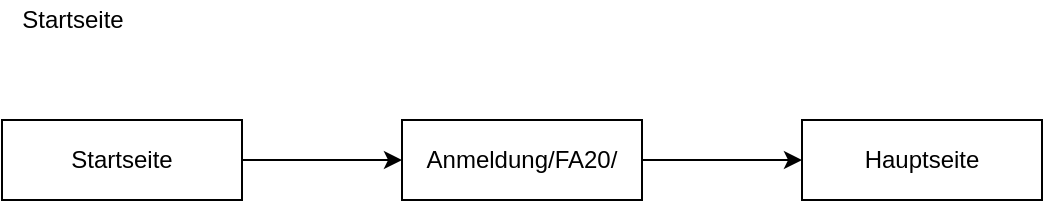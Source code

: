 <mxfile version="15.7.4" type="device" pages="4"><diagram id="AOGxmuR9c0OcuNZGr5W8" name="Login"><mxGraphModel dx="713" dy="476" grid="1" gridSize="10" guides="1" tooltips="1" connect="1" arrows="1" fold="1" page="1" pageScale="1" pageWidth="827" pageHeight="1169" math="0" shadow="0"><root><mxCell id="0"/><mxCell id="1" parent="0"/><mxCell id="uN1fqWmeb35Umlal2O0y-3" value="" style="edgeStyle=orthogonalEdgeStyle;rounded=0;orthogonalLoop=1;jettySize=auto;html=1;" parent="1" source="uN1fqWmeb35Umlal2O0y-1" target="uN1fqWmeb35Umlal2O0y-2" edge="1"><mxGeometry relative="1" as="geometry"/></mxCell><mxCell id="uN1fqWmeb35Umlal2O0y-1" value="Startseite" style="rounded=0;whiteSpace=wrap;html=1;" parent="1" vertex="1"><mxGeometry x="80" y="120" width="120" height="40" as="geometry"/></mxCell><mxCell id="uN1fqWmeb35Umlal2O0y-5" value="" style="edgeStyle=orthogonalEdgeStyle;rounded=0;orthogonalLoop=1;jettySize=auto;html=1;" parent="1" source="uN1fqWmeb35Umlal2O0y-2" target="uN1fqWmeb35Umlal2O0y-4" edge="1"><mxGeometry relative="1" as="geometry"/></mxCell><mxCell id="uN1fqWmeb35Umlal2O0y-2" value="Anmeldung/FA20/" style="rounded=0;whiteSpace=wrap;html=1;" parent="1" vertex="1"><mxGeometry x="280" y="120" width="120" height="40" as="geometry"/></mxCell><mxCell id="uN1fqWmeb35Umlal2O0y-4" value="Hauptseite" style="whiteSpace=wrap;html=1;rounded=0;" parent="1" vertex="1"><mxGeometry x="480" y="120" width="120" height="40" as="geometry"/></mxCell><mxCell id="pXCp3cQgH_djBMenqCio-1" value="Startseite" style="text;html=1;align=center;verticalAlign=middle;resizable=0;points=[];autosize=1;strokeColor=none;fillColor=none;" parent="1" vertex="1"><mxGeometry x="80" y="60" width="70" height="20" as="geometry"/></mxCell></root></mxGraphModel></diagram><diagram id="UcJuBkWsN6nVoitsNaSU" name="Hauptseite"><mxGraphModel dx="713" dy="476" grid="1" gridSize="10" guides="1" tooltips="1" connect="1" arrows="1" fold="1" page="1" pageScale="1" pageWidth="827" pageHeight="1169" math="0" shadow="0"><root><mxCell id="uiYhdhTSxQ44-3rc2xg7-0"/><mxCell id="uiYhdhTSxQ44-3rc2xg7-1" parent="uiYhdhTSxQ44-3rc2xg7-0"/><mxCell id="uiYhdhTSxQ44-3rc2xg7-4" value="" style="edgeStyle=orthogonalEdgeStyle;rounded=0;orthogonalLoop=1;jettySize=auto;html=1;" parent="uiYhdhTSxQ44-3rc2xg7-1" source="uiYhdhTSxQ44-3rc2xg7-2" target="uiYhdhTSxQ44-3rc2xg7-3" edge="1"><mxGeometry relative="1" as="geometry"><Array as="points"><mxPoint x="240" y="100"/></Array></mxGeometry></mxCell><mxCell id="uiYhdhTSxQ44-3rc2xg7-7" style="edgeStyle=orthogonalEdgeStyle;rounded=0;orthogonalLoop=1;jettySize=auto;html=1;exitX=1;exitY=0.5;exitDx=0;exitDy=0;entryX=0;entryY=0.5;entryDx=0;entryDy=0;" parent="uiYhdhTSxQ44-3rc2xg7-1" source="uiYhdhTSxQ44-3rc2xg7-2" target="uiYhdhTSxQ44-3rc2xg7-6" edge="1"><mxGeometry relative="1" as="geometry"><Array as="points"><mxPoint x="240" y="180"/><mxPoint x="240" y="260"/></Array></mxGeometry></mxCell><mxCell id="35ktIhGGS-KZ3Cn-SDGu-1" value="" style="edgeStyle=orthogonalEdgeStyle;rounded=0;orthogonalLoop=1;jettySize=auto;html=1;" parent="uiYhdhTSxQ44-3rc2xg7-1" source="uiYhdhTSxQ44-3rc2xg7-2" target="35ktIhGGS-KZ3Cn-SDGu-0" edge="1"><mxGeometry relative="1" as="geometry"/></mxCell><mxCell id="xBvq1Vp3ES50QaBwGYol-1" value="" style="edgeStyle=orthogonalEdgeStyle;rounded=0;orthogonalLoop=1;jettySize=auto;html=1;" edge="1" parent="uiYhdhTSxQ44-3rc2xg7-1" source="uiYhdhTSxQ44-3rc2xg7-2" target="xBvq1Vp3ES50QaBwGYol-0"><mxGeometry relative="1" as="geometry"><Array as="points"><mxPoint x="240" y="340"/></Array></mxGeometry></mxCell><mxCell id="uiYhdhTSxQ44-3rc2xg7-2" value="Hauptseite" style="rounded=0;whiteSpace=wrap;html=1;" parent="uiYhdhTSxQ44-3rc2xg7-1" vertex="1"><mxGeometry x="160" y="160" width="120" height="40" as="geometry"/></mxCell><mxCell id="uiYhdhTSxQ44-3rc2xg7-11" value="" style="edgeStyle=orthogonalEdgeStyle;rounded=0;orthogonalLoop=1;jettySize=auto;html=1;" parent="uiYhdhTSxQ44-3rc2xg7-1" source="uiYhdhTSxQ44-3rc2xg7-3" target="uiYhdhTSxQ44-3rc2xg7-10" edge="1"><mxGeometry relative="1" as="geometry"/></mxCell><mxCell id="uiYhdhTSxQ44-3rc2xg7-3" value="Abmelden/FA21/" style="whiteSpace=wrap;html=1;rounded=0;" parent="uiYhdhTSxQ44-3rc2xg7-1" vertex="1"><mxGeometry x="360" y="80" width="120" height="40" as="geometry"/></mxCell><mxCell id="uiYhdhTSxQ44-3rc2xg7-6" value="gebuchte / angebotene Fahrten verwalten" style="whiteSpace=wrap;html=1;" parent="uiYhdhTSxQ44-3rc2xg7-1" vertex="1"><mxGeometry x="360" y="240" width="120" height="40" as="geometry"/></mxCell><mxCell id="uiYhdhTSxQ44-3rc2xg7-10" value="Startseite" style="whiteSpace=wrap;html=1;rounded=0;" parent="uiYhdhTSxQ44-3rc2xg7-1" vertex="1"><mxGeometry x="560" y="80" width="120" height="40" as="geometry"/></mxCell><mxCell id="miBqS9AHP6e83IQxlC2J-0" value="Hauptseite" style="text;html=1;align=center;verticalAlign=middle;resizable=0;points=[];autosize=1;strokeColor=none;fillColor=none;" parent="uiYhdhTSxQ44-3rc2xg7-1" vertex="1"><mxGeometry x="160" y="60" width="70" height="20" as="geometry"/></mxCell><mxCell id="35ktIhGGS-KZ3Cn-SDGu-0" value="Anzeige von Mitfahrangeboten /FA50/" style="whiteSpace=wrap;html=1;rounded=0;" parent="uiYhdhTSxQ44-3rc2xg7-1" vertex="1"><mxGeometry x="360" y="160" width="120" height="40" as="geometry"/></mxCell><mxCell id="xBvq1Vp3ES50QaBwGYol-0" value="Gebuchte Fahrten verwalten" style="rounded=0;whiteSpace=wrap;html=1;" vertex="1" parent="uiYhdhTSxQ44-3rc2xg7-1"><mxGeometry x="360" y="320" width="120" height="40" as="geometry"/></mxCell></root></mxGraphModel></diagram><diagram id="RNAGMcdFG8IlX-okFG7P" name="Page-3"><mxGraphModel dx="713" dy="476" grid="1" gridSize="10" guides="1" tooltips="1" connect="1" arrows="1" fold="1" page="1" pageScale="1" pageWidth="827" pageHeight="1169" math="0" shadow="0"><root><mxCell id="1ipeLnsILFZxH8pMqtH0-0"/><mxCell id="1ipeLnsILFZxH8pMqtH0-1" parent="1ipeLnsILFZxH8pMqtH0-0"/><mxCell id="4HeBteTjRfrs8sPURrVT-1" value="" style="edgeStyle=orthogonalEdgeStyle;rounded=0;orthogonalLoop=1;jettySize=auto;html=1;" parent="1ipeLnsILFZxH8pMqtH0-1" source="1ipeLnsILFZxH8pMqtH0-2" target="4HeBteTjRfrs8sPURrVT-0" edge="1"><mxGeometry relative="1" as="geometry"/></mxCell><mxCell id="4HeBteTjRfrs8sPURrVT-3" value="" style="edgeStyle=orthogonalEdgeStyle;rounded=0;orthogonalLoop=1;jettySize=auto;html=1;" parent="1ipeLnsILFZxH8pMqtH0-1" source="1ipeLnsILFZxH8pMqtH0-2" target="4HeBteTjRfrs8sPURrVT-2" edge="1"><mxGeometry relative="1" as="geometry"><Array as="points"><mxPoint x="140" y="260"/></Array></mxGeometry></mxCell><mxCell id="4HeBteTjRfrs8sPURrVT-5" value="" style="edgeStyle=orthogonalEdgeStyle;rounded=0;orthogonalLoop=1;jettySize=auto;html=1;" parent="1ipeLnsILFZxH8pMqtH0-1" source="1ipeLnsILFZxH8pMqtH0-2" target="4HeBteTjRfrs8sPURrVT-4" edge="1"><mxGeometry relative="1" as="geometry"><Array as="points"><mxPoint x="140" y="340"/></Array></mxGeometry></mxCell><mxCell id="4HeBteTjRfrs8sPURrVT-7" value="" style="edgeStyle=orthogonalEdgeStyle;rounded=0;orthogonalLoop=1;jettySize=auto;html=1;" parent="1ipeLnsILFZxH8pMqtH0-1" source="1ipeLnsILFZxH8pMqtH0-2" target="BS6fkptM-1qAPt0Sc91J-1" edge="1"><mxGeometry relative="1" as="geometry"><Array as="points"><mxPoint x="140" y="420"/></Array><mxPoint x="280" y="420" as="targetPoint"/></mxGeometry></mxCell><mxCell id="1ipeLnsILFZxH8pMqtH0-2" value="Fahrten anbieten und verwalten" style="whiteSpace=wrap;html=1;" parent="1ipeLnsILFZxH8pMqtH0-1" vertex="1"><mxGeometry x="80" y="160" width="120" height="40" as="geometry"/></mxCell><mxCell id="4HeBteTjRfrs8sPURrVT-0" value="Anzeige von angelegten Mitfahrangeboten /FA52/" style="whiteSpace=wrap;html=1;" parent="1ipeLnsILFZxH8pMqtH0-1" vertex="1"><mxGeometry x="280" y="150" width="120" height="60" as="geometry"/></mxCell><mxCell id="4HeBteTjRfrs8sPURrVT-2" value="Anlegen persönlicher Mitfahrangebote /FA60/" style="whiteSpace=wrap;html=1;" parent="1ipeLnsILFZxH8pMqtH0-1" vertex="1"><mxGeometry x="280" y="240" width="120" height="40" as="geometry"/></mxCell><mxCell id="4HeBteTjRfrs8sPURrVT-4" value="Löschen eigener Mitfahrangebote /FA61/" style="whiteSpace=wrap;html=1;" parent="1ipeLnsILFZxH8pMqtH0-1" vertex="1"><mxGeometry x="280" y="320" width="120" height="40" as="geometry"/></mxCell><mxCell id="xCSrYLX0yHpwgbsDnY5g-0" value="Fahrten anbieten und verwalten" style="text;html=1;align=center;verticalAlign=middle;resizable=0;points=[];autosize=1;strokeColor=none;fillColor=none;" parent="1ipeLnsILFZxH8pMqtH0-1" vertex="1"><mxGeometry x="110" y="100" width="180" height="20" as="geometry"/></mxCell><mxCell id="BS6fkptM-1qAPt0Sc91J-1" value="Hauptseite" style="rounded=0;whiteSpace=wrap;html=1;" vertex="1" parent="1ipeLnsILFZxH8pMqtH0-1"><mxGeometry x="280" y="400" width="120" height="40" as="geometry"/></mxCell></root></mxGraphModel></diagram><diagram name="Copy of Page-3" id="Hb7tmJaBLhSTqmTqdSwi"><mxGraphModel dx="713" dy="476" grid="1" gridSize="10" guides="1" tooltips="1" connect="1" arrows="1" fold="1" page="1" pageScale="1" pageWidth="827" pageHeight="1169" math="0" shadow="0"><root><mxCell id="NnJ5wjGB8ujq6bLd6Yp1-0"/><mxCell id="NnJ5wjGB8ujq6bLd6Yp1-1" parent="NnJ5wjGB8ujq6bLd6Yp1-0"/><mxCell id="NnJ5wjGB8ujq6bLd6Yp1-5" value="" style="edgeStyle=orthogonalEdgeStyle;rounded=0;orthogonalLoop=1;jettySize=auto;html=1;" edge="1" parent="NnJ5wjGB8ujq6bLd6Yp1-1" source="NnJ5wjGB8ujq6bLd6Yp1-8" target="NnJ5wjGB8ujq6bLd6Yp1-12"><mxGeometry relative="1" as="geometry"><Array as="points"><mxPoint x="240" y="180"/><mxPoint x="240" y="180"/></Array></mxGeometry></mxCell><mxCell id="NnJ5wjGB8ujq6bLd6Yp1-6" value="" style="edgeStyle=orthogonalEdgeStyle;rounded=0;orthogonalLoop=1;jettySize=auto;html=1;" edge="1" parent="NnJ5wjGB8ujq6bLd6Yp1-1" source="NnJ5wjGB8ujq6bLd6Yp1-8" target="NnJ5wjGB8ujq6bLd6Yp1-13"><mxGeometry relative="1" as="geometry"><Array as="points"><mxPoint x="140" y="260"/></Array></mxGeometry></mxCell><mxCell id="NnJ5wjGB8ujq6bLd6Yp1-7" value="" style="edgeStyle=orthogonalEdgeStyle;rounded=0;orthogonalLoop=1;jettySize=auto;html=1;" edge="1" parent="NnJ5wjGB8ujq6bLd6Yp1-1" source="NnJ5wjGB8ujq6bLd6Yp1-8" target="NnJ5wjGB8ujq6bLd6Yp1-14"><mxGeometry relative="1" as="geometry"><Array as="points"><mxPoint x="140" y="340"/></Array></mxGeometry></mxCell><mxCell id="NnJ5wjGB8ujq6bLd6Yp1-8" value="gebuchte Fahrten verwalten" style="whiteSpace=wrap;html=1;" vertex="1" parent="NnJ5wjGB8ujq6bLd6Yp1-1"><mxGeometry x="80" y="160" width="120" height="40" as="geometry"/></mxCell><mxCell id="NnJ5wjGB8ujq6bLd6Yp1-12" value="Reservieren von Mitfahrangeboten /FA70/" style="whiteSpace=wrap;html=1;" vertex="1" parent="NnJ5wjGB8ujq6bLd6Yp1-1"><mxGeometry x="280" y="160" width="120" height="40" as="geometry"/></mxCell><mxCell id="NnJ5wjGB8ujq6bLd6Yp1-13" value="Stornieren von Mitfahrangeboten /FA71/" style="whiteSpace=wrap;html=1;" vertex="1" parent="NnJ5wjGB8ujq6bLd6Yp1-1"><mxGeometry x="280" y="240" width="120" height="40" as="geometry"/></mxCell><mxCell id="NnJ5wjGB8ujq6bLd6Yp1-14" value="Hauptseite" style="whiteSpace=wrap;html=1;" vertex="1" parent="NnJ5wjGB8ujq6bLd6Yp1-1"><mxGeometry x="280" y="320" width="120" height="40" as="geometry"/></mxCell><mxCell id="NnJ5wjGB8ujq6bLd6Yp1-15" value="Gebuchte Fahrten verwalten" style="text;html=1;align=center;verticalAlign=middle;resizable=0;points=[];autosize=1;strokeColor=none;fillColor=none;" vertex="1" parent="NnJ5wjGB8ujq6bLd6Yp1-1"><mxGeometry x="115" y="100" width="170" height="20" as="geometry"/></mxCell></root></mxGraphModel></diagram></mxfile>